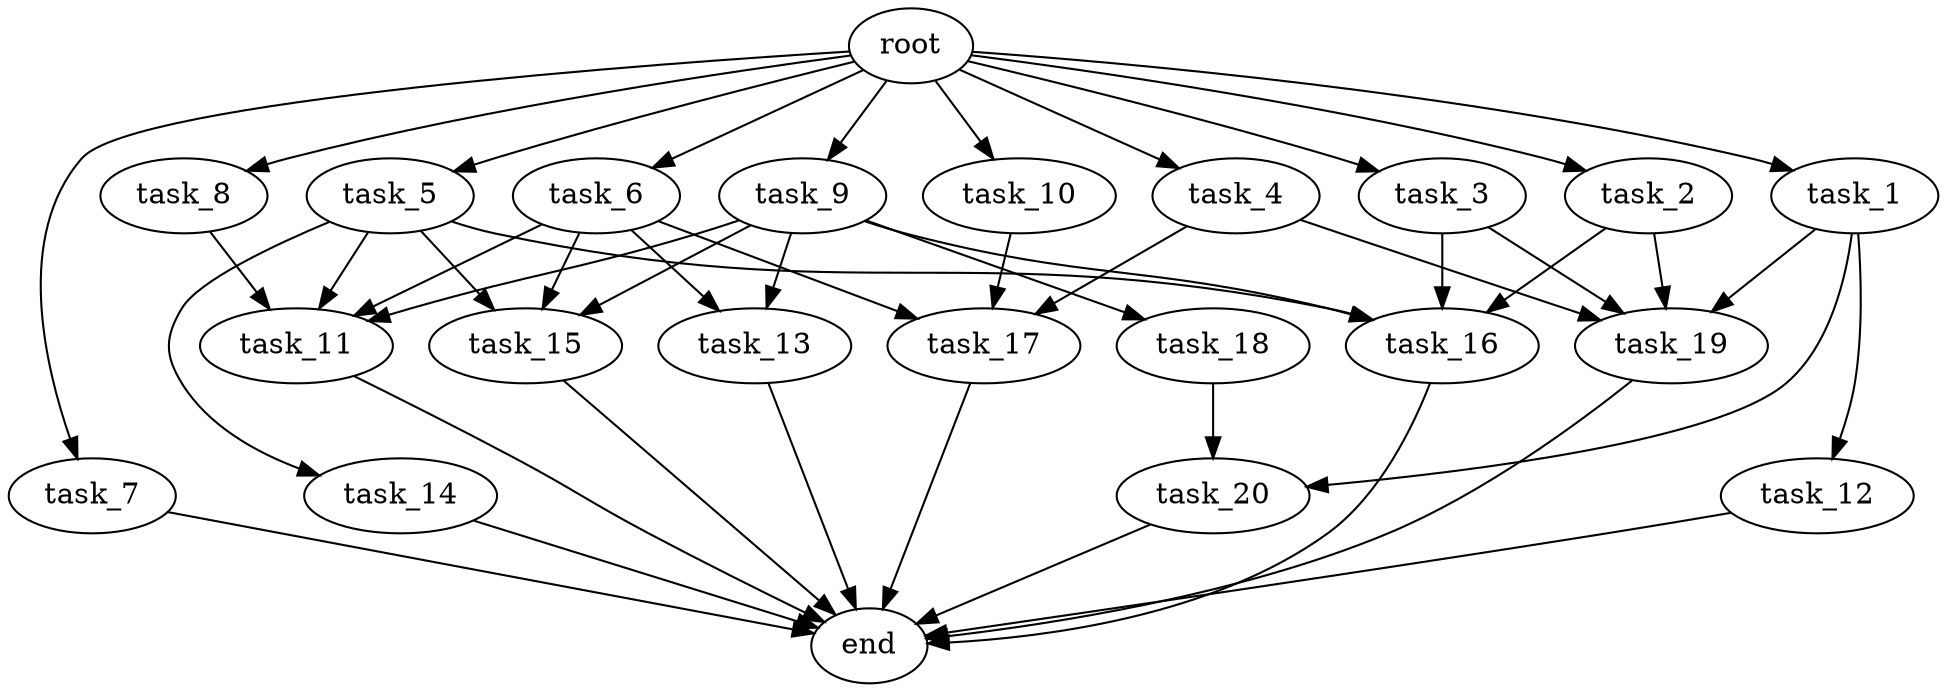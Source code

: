 digraph G {
  root [size="0.000000e+00"];
  task_1 [size="5.791850e+10"];
  task_2 [size="4.176363e+10"];
  task_3 [size="1.524962e+10"];
  task_4 [size="3.299323e+10"];
  task_5 [size="3.799018e+10"];
  task_6 [size="8.333794e+10"];
  task_7 [size="4.993516e+10"];
  task_8 [size="6.546425e+10"];
  task_9 [size="6.848781e+10"];
  task_10 [size="2.574010e+10"];
  task_11 [size="8.216098e+10"];
  task_12 [size="9.665116e+10"];
  task_13 [size="6.417303e+10"];
  task_14 [size="4.906465e+10"];
  task_15 [size="1.683168e+10"];
  task_16 [size="7.949960e+10"];
  task_17 [size="1.693488e+10"];
  task_18 [size="7.203415e+10"];
  task_19 [size="4.883675e+10"];
  task_20 [size="9.169077e+10"];
  end [size="0.000000e+00"];

  root -> task_1 [size="1.000000e-12"];
  root -> task_2 [size="1.000000e-12"];
  root -> task_3 [size="1.000000e-12"];
  root -> task_4 [size="1.000000e-12"];
  root -> task_5 [size="1.000000e-12"];
  root -> task_6 [size="1.000000e-12"];
  root -> task_7 [size="1.000000e-12"];
  root -> task_8 [size="1.000000e-12"];
  root -> task_9 [size="1.000000e-12"];
  root -> task_10 [size="1.000000e-12"];
  task_1 -> task_12 [size="9.665116e+08"];
  task_1 -> task_19 [size="1.220919e+08"];
  task_1 -> task_20 [size="4.584538e+08"];
  task_2 -> task_16 [size="1.987490e+08"];
  task_2 -> task_19 [size="1.220919e+08"];
  task_3 -> task_16 [size="1.987490e+08"];
  task_3 -> task_19 [size="1.220919e+08"];
  task_4 -> task_17 [size="5.644959e+07"];
  task_4 -> task_19 [size="1.220919e+08"];
  task_5 -> task_11 [size="2.054024e+08"];
  task_5 -> task_14 [size="4.906465e+08"];
  task_5 -> task_15 [size="5.610561e+07"];
  task_5 -> task_16 [size="1.987490e+08"];
  task_6 -> task_11 [size="2.054024e+08"];
  task_6 -> task_13 [size="3.208651e+08"];
  task_6 -> task_15 [size="5.610561e+07"];
  task_6 -> task_17 [size="5.644959e+07"];
  task_7 -> end [size="1.000000e-12"];
  task_8 -> task_11 [size="2.054024e+08"];
  task_9 -> task_11 [size="2.054024e+08"];
  task_9 -> task_13 [size="3.208651e+08"];
  task_9 -> task_15 [size="5.610561e+07"];
  task_9 -> task_16 [size="1.987490e+08"];
  task_9 -> task_18 [size="7.203415e+08"];
  task_10 -> task_17 [size="5.644959e+07"];
  task_11 -> end [size="1.000000e-12"];
  task_12 -> end [size="1.000000e-12"];
  task_13 -> end [size="1.000000e-12"];
  task_14 -> end [size="1.000000e-12"];
  task_15 -> end [size="1.000000e-12"];
  task_16 -> end [size="1.000000e-12"];
  task_17 -> end [size="1.000000e-12"];
  task_18 -> task_20 [size="4.584538e+08"];
  task_19 -> end [size="1.000000e-12"];
  task_20 -> end [size="1.000000e-12"];
}
